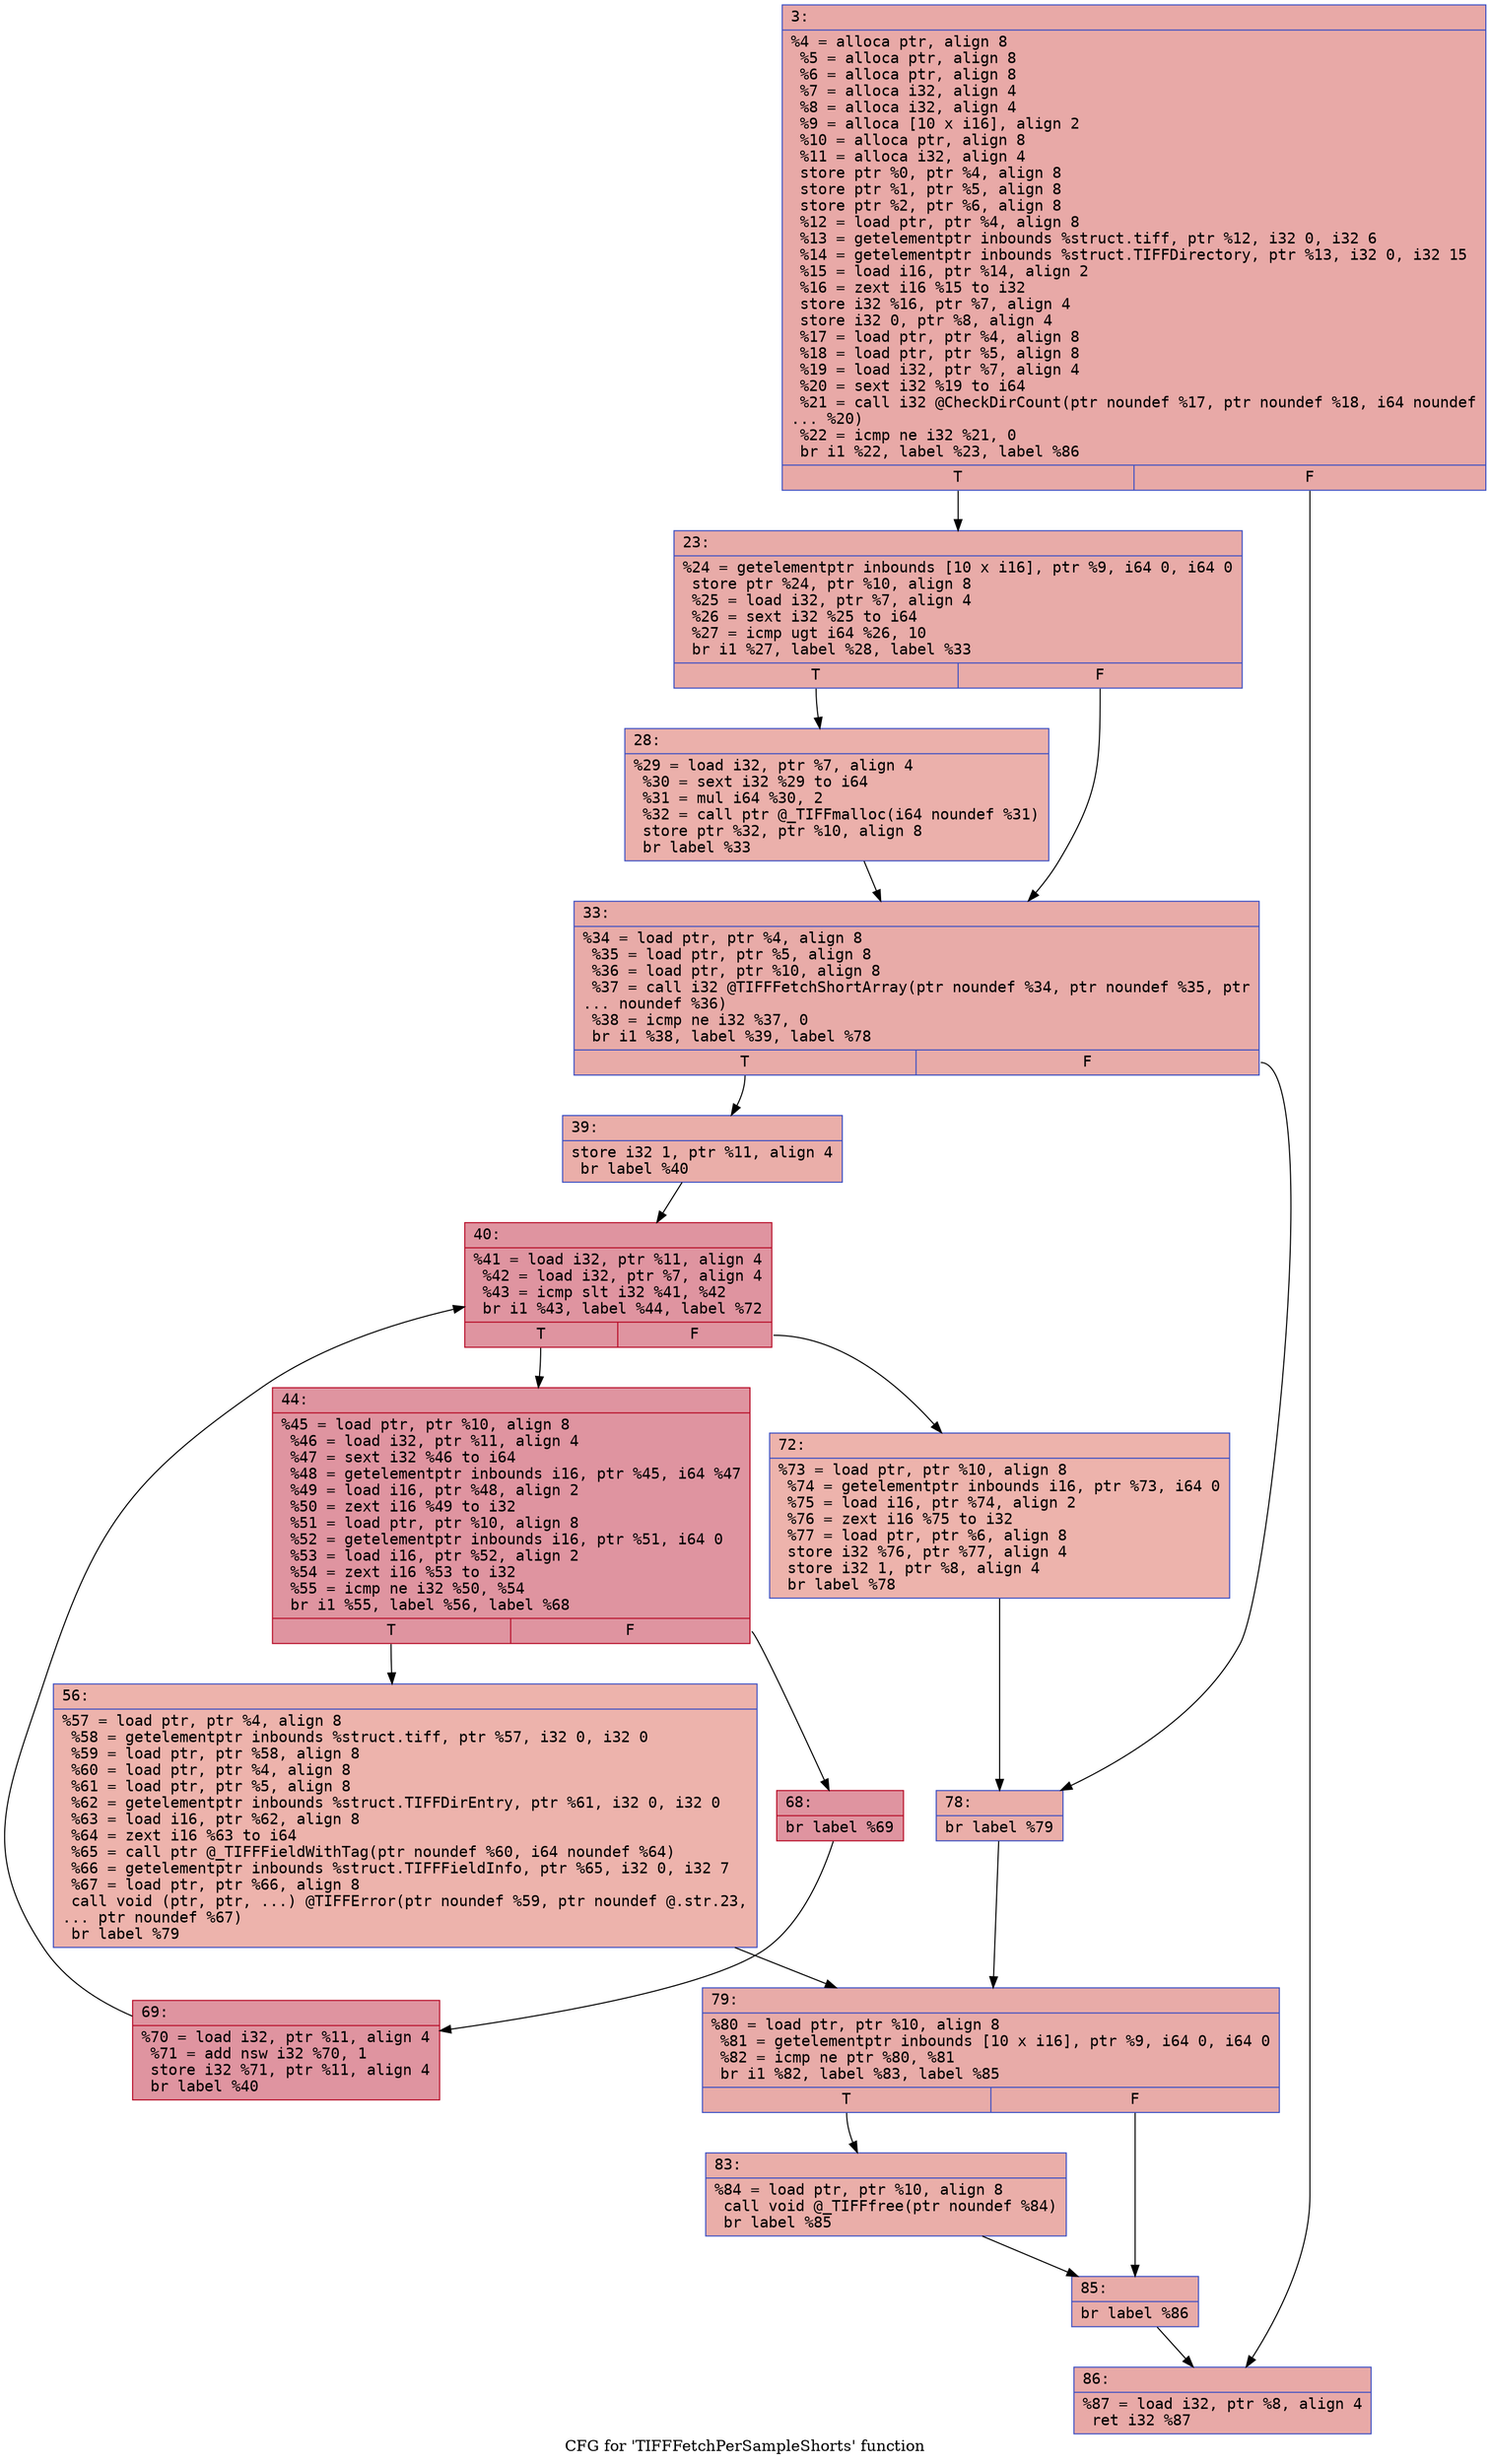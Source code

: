 digraph "CFG for 'TIFFFetchPerSampleShorts' function" {
	label="CFG for 'TIFFFetchPerSampleShorts' function";

	Node0x6000036b3ed0 [shape=record,color="#3d50c3ff", style=filled, fillcolor="#ca3b3770" fontname="Courier",label="{3:\l|  %4 = alloca ptr, align 8\l  %5 = alloca ptr, align 8\l  %6 = alloca ptr, align 8\l  %7 = alloca i32, align 4\l  %8 = alloca i32, align 4\l  %9 = alloca [10 x i16], align 2\l  %10 = alloca ptr, align 8\l  %11 = alloca i32, align 4\l  store ptr %0, ptr %4, align 8\l  store ptr %1, ptr %5, align 8\l  store ptr %2, ptr %6, align 8\l  %12 = load ptr, ptr %4, align 8\l  %13 = getelementptr inbounds %struct.tiff, ptr %12, i32 0, i32 6\l  %14 = getelementptr inbounds %struct.TIFFDirectory, ptr %13, i32 0, i32 15\l  %15 = load i16, ptr %14, align 2\l  %16 = zext i16 %15 to i32\l  store i32 %16, ptr %7, align 4\l  store i32 0, ptr %8, align 4\l  %17 = load ptr, ptr %4, align 8\l  %18 = load ptr, ptr %5, align 8\l  %19 = load i32, ptr %7, align 4\l  %20 = sext i32 %19 to i64\l  %21 = call i32 @CheckDirCount(ptr noundef %17, ptr noundef %18, i64 noundef\l... %20)\l  %22 = icmp ne i32 %21, 0\l  br i1 %22, label %23, label %86\l|{<s0>T|<s1>F}}"];
	Node0x6000036b3ed0:s0 -> Node0x6000036b3f20[tooltip="3 -> 23\nProbability 62.50%" ];
	Node0x6000036b3ed0:s1 -> Node0x6000036ac3c0[tooltip="3 -> 86\nProbability 37.50%" ];
	Node0x6000036b3f20 [shape=record,color="#3d50c3ff", style=filled, fillcolor="#cc403a70" fontname="Courier",label="{23:\l|  %24 = getelementptr inbounds [10 x i16], ptr %9, i64 0, i64 0\l  store ptr %24, ptr %10, align 8\l  %25 = load i32, ptr %7, align 4\l  %26 = sext i32 %25 to i64\l  %27 = icmp ugt i64 %26, 10\l  br i1 %27, label %28, label %33\l|{<s0>T|<s1>F}}"];
	Node0x6000036b3f20:s0 -> Node0x6000036b3f70[tooltip="23 -> 28\nProbability 50.00%" ];
	Node0x6000036b3f20:s1 -> Node0x6000036ac000[tooltip="23 -> 33\nProbability 50.00%" ];
	Node0x6000036b3f70 [shape=record,color="#3d50c3ff", style=filled, fillcolor="#d24b4070" fontname="Courier",label="{28:\l|  %29 = load i32, ptr %7, align 4\l  %30 = sext i32 %29 to i64\l  %31 = mul i64 %30, 2\l  %32 = call ptr @_TIFFmalloc(i64 noundef %31)\l  store ptr %32, ptr %10, align 8\l  br label %33\l}"];
	Node0x6000036b3f70 -> Node0x6000036ac000[tooltip="28 -> 33\nProbability 100.00%" ];
	Node0x6000036ac000 [shape=record,color="#3d50c3ff", style=filled, fillcolor="#cc403a70" fontname="Courier",label="{33:\l|  %34 = load ptr, ptr %4, align 8\l  %35 = load ptr, ptr %5, align 8\l  %36 = load ptr, ptr %10, align 8\l  %37 = call i32 @TIFFFetchShortArray(ptr noundef %34, ptr noundef %35, ptr\l... noundef %36)\l  %38 = icmp ne i32 %37, 0\l  br i1 %38, label %39, label %78\l|{<s0>T|<s1>F}}"];
	Node0x6000036ac000:s0 -> Node0x6000036ac050[tooltip="33 -> 39\nProbability 62.50%" ];
	Node0x6000036ac000:s1 -> Node0x6000036ac280[tooltip="33 -> 78\nProbability 37.50%" ];
	Node0x6000036ac050 [shape=record,color="#3d50c3ff", style=filled, fillcolor="#d0473d70" fontname="Courier",label="{39:\l|  store i32 1, ptr %11, align 4\l  br label %40\l}"];
	Node0x6000036ac050 -> Node0x6000036ac0a0[tooltip="39 -> 40\nProbability 100.00%" ];
	Node0x6000036ac0a0 [shape=record,color="#b70d28ff", style=filled, fillcolor="#b70d2870" fontname="Courier",label="{40:\l|  %41 = load i32, ptr %11, align 4\l  %42 = load i32, ptr %7, align 4\l  %43 = icmp slt i32 %41, %42\l  br i1 %43, label %44, label %72\l|{<s0>T|<s1>F}}"];
	Node0x6000036ac0a0:s0 -> Node0x6000036ac0f0[tooltip="40 -> 44\nProbability 96.88%" ];
	Node0x6000036ac0a0:s1 -> Node0x6000036ac230[tooltip="40 -> 72\nProbability 3.12%" ];
	Node0x6000036ac0f0 [shape=record,color="#b70d28ff", style=filled, fillcolor="#b70d2870" fontname="Courier",label="{44:\l|  %45 = load ptr, ptr %10, align 8\l  %46 = load i32, ptr %11, align 4\l  %47 = sext i32 %46 to i64\l  %48 = getelementptr inbounds i16, ptr %45, i64 %47\l  %49 = load i16, ptr %48, align 2\l  %50 = zext i16 %49 to i32\l  %51 = load ptr, ptr %10, align 8\l  %52 = getelementptr inbounds i16, ptr %51, i64 0\l  %53 = load i16, ptr %52, align 2\l  %54 = zext i16 %53 to i32\l  %55 = icmp ne i32 %50, %54\l  br i1 %55, label %56, label %68\l|{<s0>T|<s1>F}}"];
	Node0x6000036ac0f0:s0 -> Node0x6000036ac140[tooltip="44 -> 56\nProbability 3.12%" ];
	Node0x6000036ac0f0:s1 -> Node0x6000036ac190[tooltip="44 -> 68\nProbability 96.88%" ];
	Node0x6000036ac140 [shape=record,color="#3d50c3ff", style=filled, fillcolor="#d6524470" fontname="Courier",label="{56:\l|  %57 = load ptr, ptr %4, align 8\l  %58 = getelementptr inbounds %struct.tiff, ptr %57, i32 0, i32 0\l  %59 = load ptr, ptr %58, align 8\l  %60 = load ptr, ptr %4, align 8\l  %61 = load ptr, ptr %5, align 8\l  %62 = getelementptr inbounds %struct.TIFFDirEntry, ptr %61, i32 0, i32 0\l  %63 = load i16, ptr %62, align 8\l  %64 = zext i16 %63 to i64\l  %65 = call ptr @_TIFFFieldWithTag(ptr noundef %60, i64 noundef %64)\l  %66 = getelementptr inbounds %struct.TIFFFieldInfo, ptr %65, i32 0, i32 7\l  %67 = load ptr, ptr %66, align 8\l  call void (ptr, ptr, ...) @TIFFError(ptr noundef %59, ptr noundef @.str.23,\l... ptr noundef %67)\l  br label %79\l}"];
	Node0x6000036ac140 -> Node0x6000036ac2d0[tooltip="56 -> 79\nProbability 100.00%" ];
	Node0x6000036ac190 [shape=record,color="#b70d28ff", style=filled, fillcolor="#b70d2870" fontname="Courier",label="{68:\l|  br label %69\l}"];
	Node0x6000036ac190 -> Node0x6000036ac1e0[tooltip="68 -> 69\nProbability 100.00%" ];
	Node0x6000036ac1e0 [shape=record,color="#b70d28ff", style=filled, fillcolor="#b70d2870" fontname="Courier",label="{69:\l|  %70 = load i32, ptr %11, align 4\l  %71 = add nsw i32 %70, 1\l  store i32 %71, ptr %11, align 4\l  br label %40\l}"];
	Node0x6000036ac1e0 -> Node0x6000036ac0a0[tooltip="69 -> 40\nProbability 100.00%" ];
	Node0x6000036ac230 [shape=record,color="#3d50c3ff", style=filled, fillcolor="#d6524470" fontname="Courier",label="{72:\l|  %73 = load ptr, ptr %10, align 8\l  %74 = getelementptr inbounds i16, ptr %73, i64 0\l  %75 = load i16, ptr %74, align 2\l  %76 = zext i16 %75 to i32\l  %77 = load ptr, ptr %6, align 8\l  store i32 %76, ptr %77, align 4\l  store i32 1, ptr %8, align 4\l  br label %78\l}"];
	Node0x6000036ac230 -> Node0x6000036ac280[tooltip="72 -> 78\nProbability 100.00%" ];
	Node0x6000036ac280 [shape=record,color="#3d50c3ff", style=filled, fillcolor="#d0473d70" fontname="Courier",label="{78:\l|  br label %79\l}"];
	Node0x6000036ac280 -> Node0x6000036ac2d0[tooltip="78 -> 79\nProbability 100.00%" ];
	Node0x6000036ac2d0 [shape=record,color="#3d50c3ff", style=filled, fillcolor="#cc403a70" fontname="Courier",label="{79:\l|  %80 = load ptr, ptr %10, align 8\l  %81 = getelementptr inbounds [10 x i16], ptr %9, i64 0, i64 0\l  %82 = icmp ne ptr %80, %81\l  br i1 %82, label %83, label %85\l|{<s0>T|<s1>F}}"];
	Node0x6000036ac2d0:s0 -> Node0x6000036ac320[tooltip="79 -> 83\nProbability 62.50%" ];
	Node0x6000036ac2d0:s1 -> Node0x6000036ac370[tooltip="79 -> 85\nProbability 37.50%" ];
	Node0x6000036ac320 [shape=record,color="#3d50c3ff", style=filled, fillcolor="#d0473d70" fontname="Courier",label="{83:\l|  %84 = load ptr, ptr %10, align 8\l  call void @_TIFFfree(ptr noundef %84)\l  br label %85\l}"];
	Node0x6000036ac320 -> Node0x6000036ac370[tooltip="83 -> 85\nProbability 100.00%" ];
	Node0x6000036ac370 [shape=record,color="#3d50c3ff", style=filled, fillcolor="#cc403a70" fontname="Courier",label="{85:\l|  br label %86\l}"];
	Node0x6000036ac370 -> Node0x6000036ac3c0[tooltip="85 -> 86\nProbability 100.00%" ];
	Node0x6000036ac3c0 [shape=record,color="#3d50c3ff", style=filled, fillcolor="#ca3b3770" fontname="Courier",label="{86:\l|  %87 = load i32, ptr %8, align 4\l  ret i32 %87\l}"];
}

